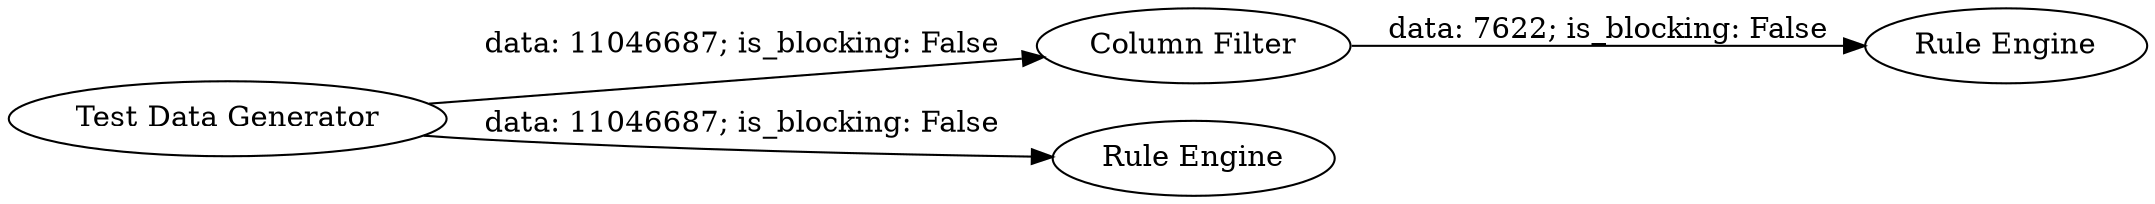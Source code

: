 digraph {
	"4345930584769687634_5" [label="Rule Engine"]
	"4345930584769687634_2" [label="Column Filter"]
	"4345930584769687634_4" [label="Rule Engine"]
	"4345930584769687634_1" [label="Test Data Generator"]
	"4345930584769687634_1" -> "4345930584769687634_4" [label="data: 11046687; is_blocking: False"]
	"4345930584769687634_2" -> "4345930584769687634_5" [label="data: 7622; is_blocking: False"]
	"4345930584769687634_1" -> "4345930584769687634_2" [label="data: 11046687; is_blocking: False"]
	rankdir=LR
}
